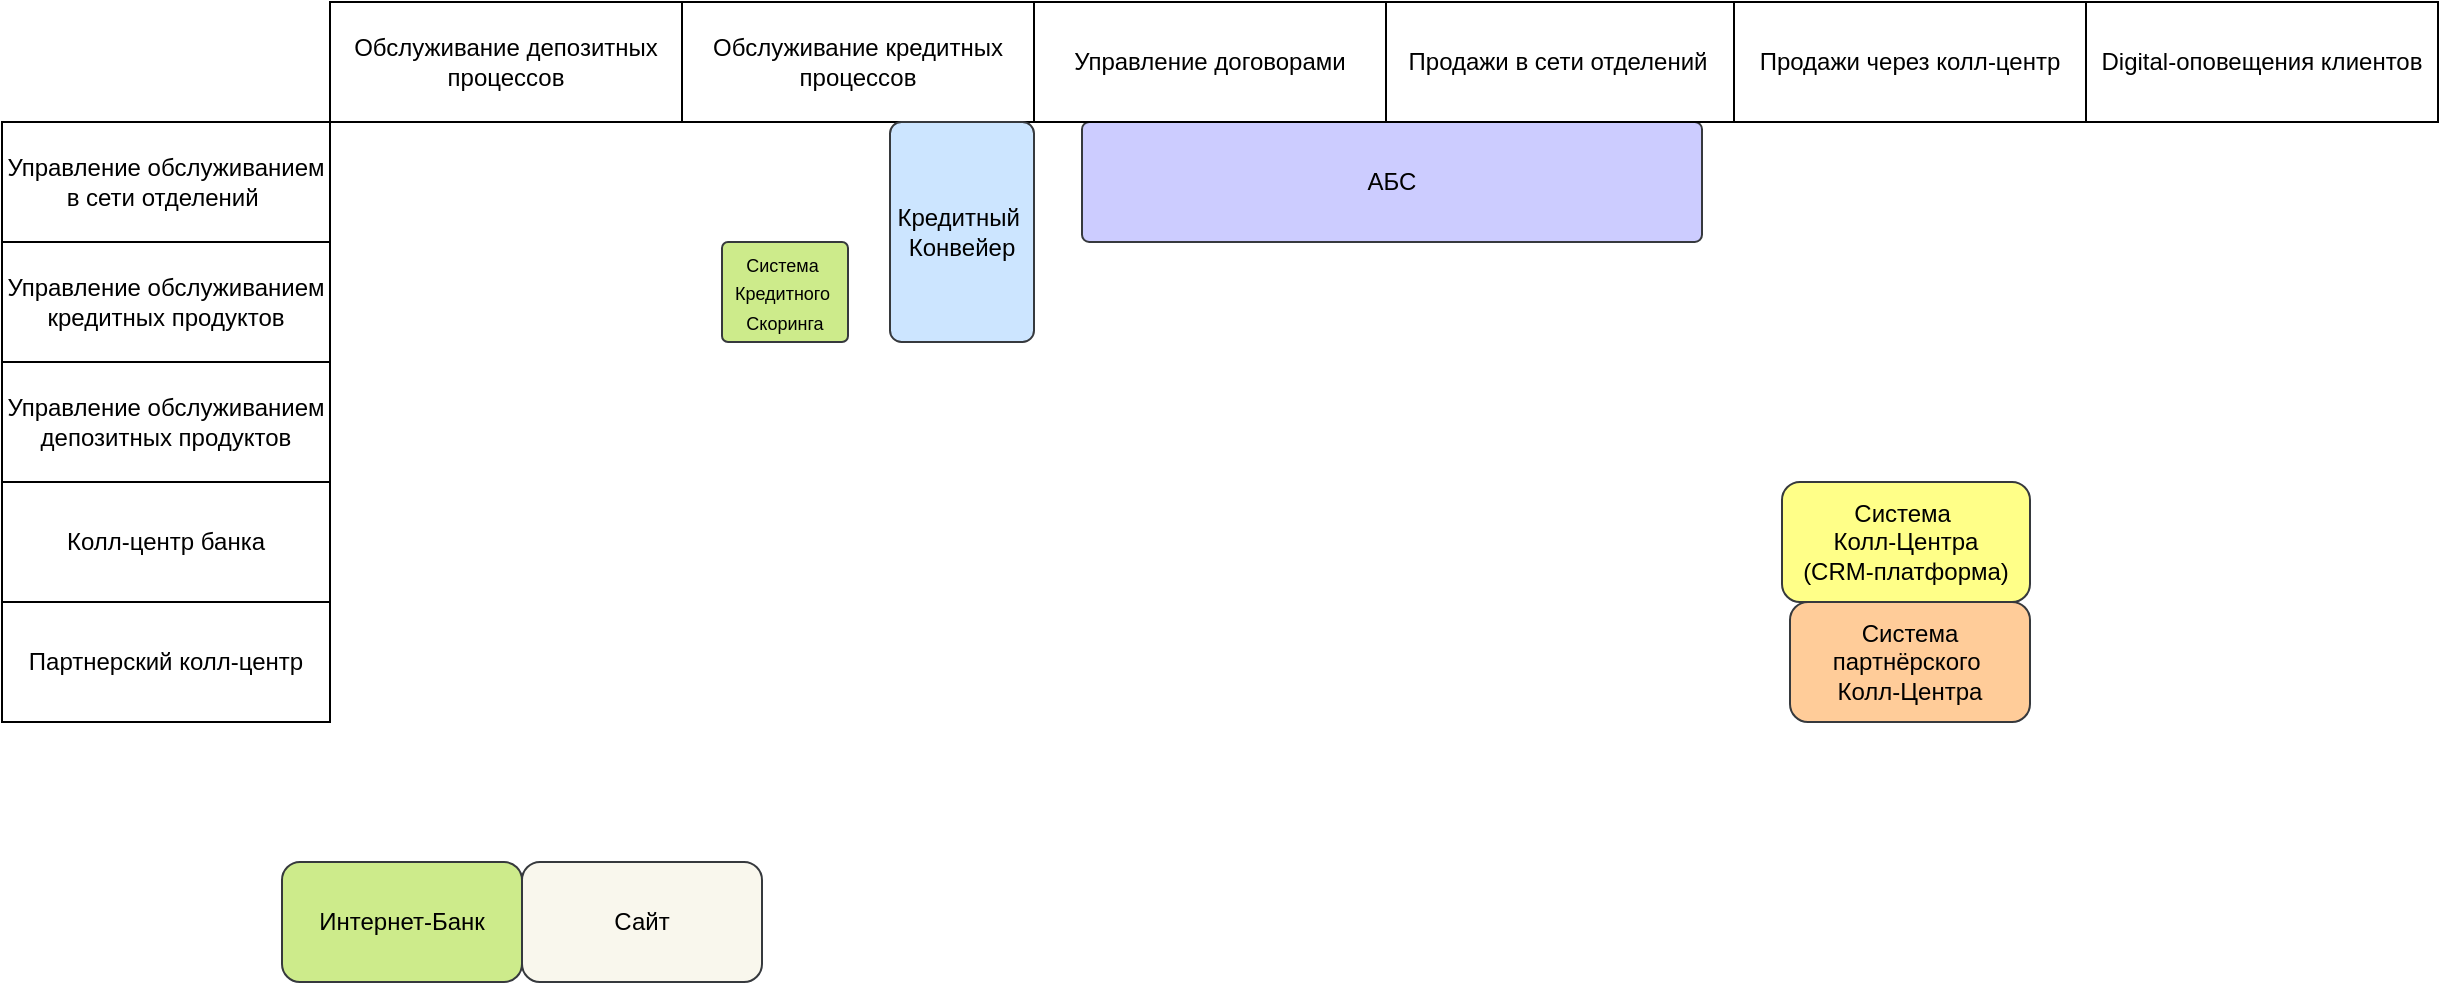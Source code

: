 <mxfile version="26.0.16" pages="2">
  <diagram name="Карта Ландшафта" id="a1n8Z5nJJei4RYB4BzO0">
    <mxGraphModel dx="2257" dy="779" grid="1" gridSize="10" guides="1" tooltips="1" connect="1" arrows="1" fold="1" page="1" pageScale="1" pageWidth="827" pageHeight="1169" math="0" shadow="0">
      <root>
        <mxCell id="0" />
        <mxCell id="1" parent="0" />
        <mxCell id="TnK7bsoOY-1ZkTmlAMAq-17" value="&lt;div&gt;&lt;span style=&quot;background-color: transparent; color: light-dark(rgb(0, 0, 0), rgb(255, 255, 255));&quot;&gt;АБС&lt;/span&gt;&lt;/div&gt;" style="rounded=1;whiteSpace=wrap;html=1;fillColor=#CCCCFF;strokeColor=#36393d;arcSize=6;" parent="1" vertex="1">
          <mxGeometry x="430" y="130" width="310" height="60" as="geometry" />
        </mxCell>
        <mxCell id="TnK7bsoOY-1ZkTmlAMAq-2" value="Продажи в сети отделений" style="rounded=0;whiteSpace=wrap;html=1;" parent="1" vertex="1">
          <mxGeometry x="580" y="70" width="176" height="60" as="geometry" />
        </mxCell>
        <mxCell id="TnK7bsoOY-1ZkTmlAMAq-3" value="Продажи через колл-центр" style="rounded=0;whiteSpace=wrap;html=1;" parent="1" vertex="1">
          <mxGeometry x="756" y="70" width="176" height="60" as="geometry" />
        </mxCell>
        <mxCell id="TnK7bsoOY-1ZkTmlAMAq-4" value="Digital-оповещения клиентов" style="rounded=0;whiteSpace=wrap;html=1;" parent="1" vertex="1">
          <mxGeometry x="932" y="70" width="176" height="60" as="geometry" />
        </mxCell>
        <mxCell id="TnK7bsoOY-1ZkTmlAMAq-5" value="Обслуживание депозитных процессов" style="rounded=0;whiteSpace=wrap;html=1;" parent="1" vertex="1">
          <mxGeometry x="54" y="70" width="176" height="60" as="geometry" />
        </mxCell>
        <mxCell id="TnK7bsoOY-1ZkTmlAMAq-6" value="Обслуживание кредитных процессов" style="rounded=0;whiteSpace=wrap;html=1;" parent="1" vertex="1">
          <mxGeometry x="230" y="70" width="176" height="60" as="geometry" />
        </mxCell>
        <mxCell id="TnK7bsoOY-1ZkTmlAMAq-7" value="Управление договорами" style="rounded=0;whiteSpace=wrap;html=1;" parent="1" vertex="1">
          <mxGeometry x="406" y="70" width="176" height="60" as="geometry" />
        </mxCell>
        <mxCell id="TnK7bsoOY-1ZkTmlAMAq-9" value="Управление обслуживанием в сети отделений&amp;nbsp;" style="rounded=0;whiteSpace=wrap;html=1;" parent="1" vertex="1">
          <mxGeometry x="-110" y="130" width="164" height="60" as="geometry" />
        </mxCell>
        <mxCell id="TnK7bsoOY-1ZkTmlAMAq-11" value="Управление обслуживанием депозитных продуктов" style="rounded=0;whiteSpace=wrap;html=1;" parent="1" vertex="1">
          <mxGeometry x="-110" y="250" width="164" height="60" as="geometry" />
        </mxCell>
        <mxCell id="TnK7bsoOY-1ZkTmlAMAq-12" value="Управление обслуживанием кредитных продуктов" style="rounded=0;whiteSpace=wrap;html=1;" parent="1" vertex="1">
          <mxGeometry x="-110" y="190" width="164" height="60" as="geometry" />
        </mxCell>
        <mxCell id="TnK7bsoOY-1ZkTmlAMAq-13" value="Колл-центр банка" style="rounded=0;whiteSpace=wrap;html=1;" parent="1" vertex="1">
          <mxGeometry x="-110" y="310" width="164" height="60" as="geometry" />
        </mxCell>
        <mxCell id="TnK7bsoOY-1ZkTmlAMAq-14" value="Партнерский колл-центр" style="rounded=0;whiteSpace=wrap;html=1;" parent="1" vertex="1">
          <mxGeometry x="-110" y="370" width="164" height="60" as="geometry" />
        </mxCell>
        <mxCell id="TnK7bsoOY-1ZkTmlAMAq-16" value="Интернет-Банк" style="rounded=1;whiteSpace=wrap;html=1;fillColor=#cdeb8b;strokeColor=#36393d;" parent="1" vertex="1">
          <mxGeometry x="30" y="500" width="120" height="60" as="geometry" />
        </mxCell>
        <mxCell id="TnK7bsoOY-1ZkTmlAMAq-18" value="Система&amp;nbsp;&lt;div&gt;Колл-Центра&lt;/div&gt;&lt;div&gt;(CRM-платформа)&lt;/div&gt;" style="rounded=1;whiteSpace=wrap;html=1;fillColor=#ffff88;strokeColor=#36393d;" parent="1" vertex="1">
          <mxGeometry x="780" y="310" width="124" height="60" as="geometry" />
        </mxCell>
        <mxCell id="TnK7bsoOY-1ZkTmlAMAq-19" value="Система партнёрского&amp;nbsp;&lt;div&gt;Колл-Центра&lt;/div&gt;" style="rounded=1;whiteSpace=wrap;html=1;fillColor=#ffcc99;strokeColor=#36393d;" parent="1" vertex="1">
          <mxGeometry x="784" y="370" width="120" height="60" as="geometry" />
        </mxCell>
        <mxCell id="TnK7bsoOY-1ZkTmlAMAq-20" value="Сайт" style="rounded=1;whiteSpace=wrap;html=1;fillColor=#f9f7ed;strokeColor=#36393d;" parent="1" vertex="1">
          <mxGeometry x="150" y="500" width="120" height="60" as="geometry" />
        </mxCell>
        <mxCell id="sXo0PPdfJT-B6OtaPZ35-1" value="Кредитный&amp;nbsp;&lt;div&gt;Конвейер&lt;/div&gt;" style="rounded=1;whiteSpace=wrap;html=1;fillColor=#cce5ff;strokeColor=#36393d;verticalAlign=middle;arcSize=8;" vertex="1" parent="1">
          <mxGeometry x="334" y="130" width="72" height="110" as="geometry" />
        </mxCell>
        <mxCell id="sXo0PPdfJT-B6OtaPZ35-2" value="&lt;font style=&quot;font-size: 9px;&quot;&gt;Система&amp;nbsp;&lt;/font&gt;&lt;div&gt;&lt;span style=&quot;font-size: 9px; background-color: transparent; color: light-dark(rgb(0, 0, 0), rgb(255, 255, 255));&quot;&gt;Кредитного&amp;nbsp;&lt;/span&gt;&lt;div&gt;&lt;span style=&quot;font-size: 9px; background-color: transparent; color: light-dark(rgb(0, 0, 0), rgb(255, 255, 255));&quot;&gt;Скоринга&lt;/span&gt;&lt;/div&gt;&lt;/div&gt;" style="rounded=1;whiteSpace=wrap;html=1;fillColor=#cdeb8b;strokeColor=#36393d;align=center;verticalAlign=middle;arcSize=6;fontFamily=Helvetica;fontSize=12;" vertex="1" parent="1">
          <mxGeometry x="250" y="190" width="63" height="50" as="geometry" />
        </mxCell>
      </root>
    </mxGraphModel>
  </diagram>
  <diagram id="Ur85afss2YsHlaBboaQQ" name="Процесс кредита">
    <mxGraphModel dx="2074" dy="1130" grid="1" gridSize="10" guides="1" tooltips="1" connect="1" arrows="1" fold="1" page="1" pageScale="1" pageWidth="827" pageHeight="1169" math="0" shadow="0">
      <root>
        <mxCell id="0" />
        <mxCell id="1" parent="0" />
        <mxCell id="tBQm3VWDarHoUwVanacg-11" value="" style="edgeStyle=orthogonalEdgeStyle;rounded=0;orthogonalLoop=1;jettySize=auto;html=1;" parent="1" source="tBQm3VWDarHoUwVanacg-1" target="tBQm3VWDarHoUwVanacg-8" edge="1">
          <mxGeometry relative="1" as="geometry" />
        </mxCell>
        <mxCell id="oymGjMMJbXX4UIxGpSMe-8" value="" style="edgeStyle=orthogonalEdgeStyle;rounded=0;orthogonalLoop=1;jettySize=auto;html=1;endArrow=none;startFill=0;" edge="1" parent="1" source="tBQm3VWDarHoUwVanacg-1" target="tBQm3VWDarHoUwVanacg-2">
          <mxGeometry relative="1" as="geometry" />
        </mxCell>
        <mxCell id="tBQm3VWDarHoUwVanacg-1" value="Подать заявления в отделении" style="rounded=1;whiteSpace=wrap;html=1;fillColor=#cdeb8b;strokeColor=#36393d;" parent="1" vertex="1">
          <mxGeometry x="250" y="230" width="130" height="70" as="geometry" />
        </mxCell>
        <mxCell id="tBQm3VWDarHoUwVanacg-2" value="Клиент" style="ellipse;whiteSpace=wrap;html=1;fillColor=#ffff88;strokeColor=#36393d;" parent="1" vertex="1">
          <mxGeometry x="430" y="225" width="120" height="80" as="geometry" />
        </mxCell>
        <mxCell id="tBQm3VWDarHoUwVanacg-10" value="" style="edgeStyle=orthogonalEdgeStyle;rounded=0;orthogonalLoop=1;jettySize=auto;html=1;" parent="1" source="tBQm3VWDarHoUwVanacg-5" target="tBQm3VWDarHoUwVanacg-1" edge="1">
          <mxGeometry relative="1" as="geometry" />
        </mxCell>
        <mxCell id="tBQm3VWDarHoUwVanacg-5" value="Клиент приходит в отделение" style="shape=hexagon;perimeter=hexagonPerimeter2;whiteSpace=wrap;html=1;fixedSize=1;size=10;fillColor=#ffcccc;strokeColor=#36393d;" parent="1" vertex="1">
          <mxGeometry x="250" y="120" width="130" height="70" as="geometry" />
        </mxCell>
        <mxCell id="tBQm3VWDarHoUwVanacg-7" value="Сотрудник кредитного управления" style="ellipse;whiteSpace=wrap;html=1;fillColor=#ffff88;strokeColor=#36393d;" parent="1" vertex="1">
          <mxGeometry x="430" y="445" width="120" height="80" as="geometry" />
        </mxCell>
        <mxCell id="tBQm3VWDarHoUwVanacg-12" value="" style="edgeStyle=orthogonalEdgeStyle;rounded=0;orthogonalLoop=1;jettySize=auto;html=1;" parent="1" source="tBQm3VWDarHoUwVanacg-8" target="tBQm3VWDarHoUwVanacg-9" edge="1">
          <mxGeometry relative="1" as="geometry" />
        </mxCell>
        <mxCell id="tBQm3VWDarHoUwVanacg-8" value="Заявка попадает в обработку в кредитный отдел" style="shape=hexagon;perimeter=hexagonPerimeter2;whiteSpace=wrap;html=1;fixedSize=1;size=10;fillColor=#ffcccc;strokeColor=#36393d;" parent="1" vertex="1">
          <mxGeometry x="250" y="340" width="130" height="70" as="geometry" />
        </mxCell>
        <mxCell id="tBQm3VWDarHoUwVanacg-13" style="edgeStyle=orthogonalEdgeStyle;rounded=0;orthogonalLoop=1;jettySize=auto;html=1;exitX=1;exitY=0.5;exitDx=0;exitDy=0;entryX=0;entryY=0.5;entryDx=0;entryDy=0;endArrow=none;endFill=0;" parent="1" source="tBQm3VWDarHoUwVanacg-9" target="tBQm3VWDarHoUwVanacg-7" edge="1">
          <mxGeometry relative="1" as="geometry" />
        </mxCell>
        <mxCell id="oymGjMMJbXX4UIxGpSMe-2" value="" style="edgeStyle=orthogonalEdgeStyle;rounded=0;orthogonalLoop=1;jettySize=auto;html=1;endArrow=none;startFill=0;entryX=1;entryY=0.5;entryDx=0;entryDy=0;entryPerimeter=0;" edge="1" parent="1" source="tBQm3VWDarHoUwVanacg-9" target="oymGjMMJbXX4UIxGpSMe-6">
          <mxGeometry relative="1" as="geometry" />
        </mxCell>
        <mxCell id="oymGjMMJbXX4UIxGpSMe-5" value="" style="edgeStyle=orthogonalEdgeStyle;rounded=0;orthogonalLoop=1;jettySize=auto;html=1;entryX=0.5;entryY=0;entryDx=0;entryDy=0;" edge="1" parent="1" source="tBQm3VWDarHoUwVanacg-9" target="oymGjMMJbXX4UIxGpSMe-7">
          <mxGeometry relative="1" as="geometry">
            <mxPoint x="315" y="560" as="targetPoint" />
          </mxGeometry>
        </mxCell>
        <mxCell id="tBQm3VWDarHoUwVanacg-9" value="Ручной&amp;nbsp;&lt;div&gt;подсчёт&amp;nbsp;&lt;div&gt;ставок&lt;/div&gt;&lt;/div&gt;" style="rounded=1;whiteSpace=wrap;html=1;fillColor=#cdeb8b;strokeColor=#36393d;" parent="1" vertex="1">
          <mxGeometry x="250" y="450" width="130" height="70" as="geometry" />
        </mxCell>
        <mxCell id="oymGjMMJbXX4UIxGpSMe-6" value="Excel-файл" style="shape=card;whiteSpace=wrap;html=1;size=20;strokeColor=#23445d;align=center;verticalAlign=middle;fontFamily=Helvetica;fontSize=12;fontColor=default;fillColor=#bac8d3;" vertex="1" parent="1">
          <mxGeometry x="110" y="455" width="80" height="60" as="geometry" />
        </mxCell>
        <mxCell id="oymGjMMJbXX4UIxGpSMe-7" value="OR" style="ellipse;whiteSpace=wrap;html=1;aspect=fixed;" vertex="1" parent="1">
          <mxGeometry x="295" y="564.5" width="40" height="40" as="geometry" />
        </mxCell>
      </root>
    </mxGraphModel>
  </diagram>
</mxfile>
